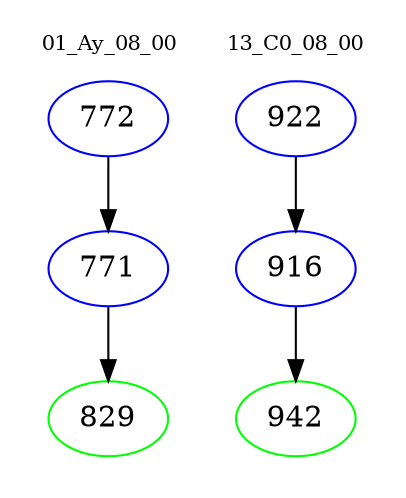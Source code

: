 digraph{
subgraph cluster_0 {
color = white
label = "01_Ay_08_00";
fontsize=10;
T0_772 [label="772", color="blue"]
T0_772 -> T0_771 [color="black"]
T0_771 [label="771", color="blue"]
T0_771 -> T0_829 [color="black"]
T0_829 [label="829", color="green"]
}
subgraph cluster_1 {
color = white
label = "13_C0_08_00";
fontsize=10;
T1_922 [label="922", color="blue"]
T1_922 -> T1_916 [color="black"]
T1_916 [label="916", color="blue"]
T1_916 -> T1_942 [color="black"]
T1_942 [label="942", color="green"]
}
}
